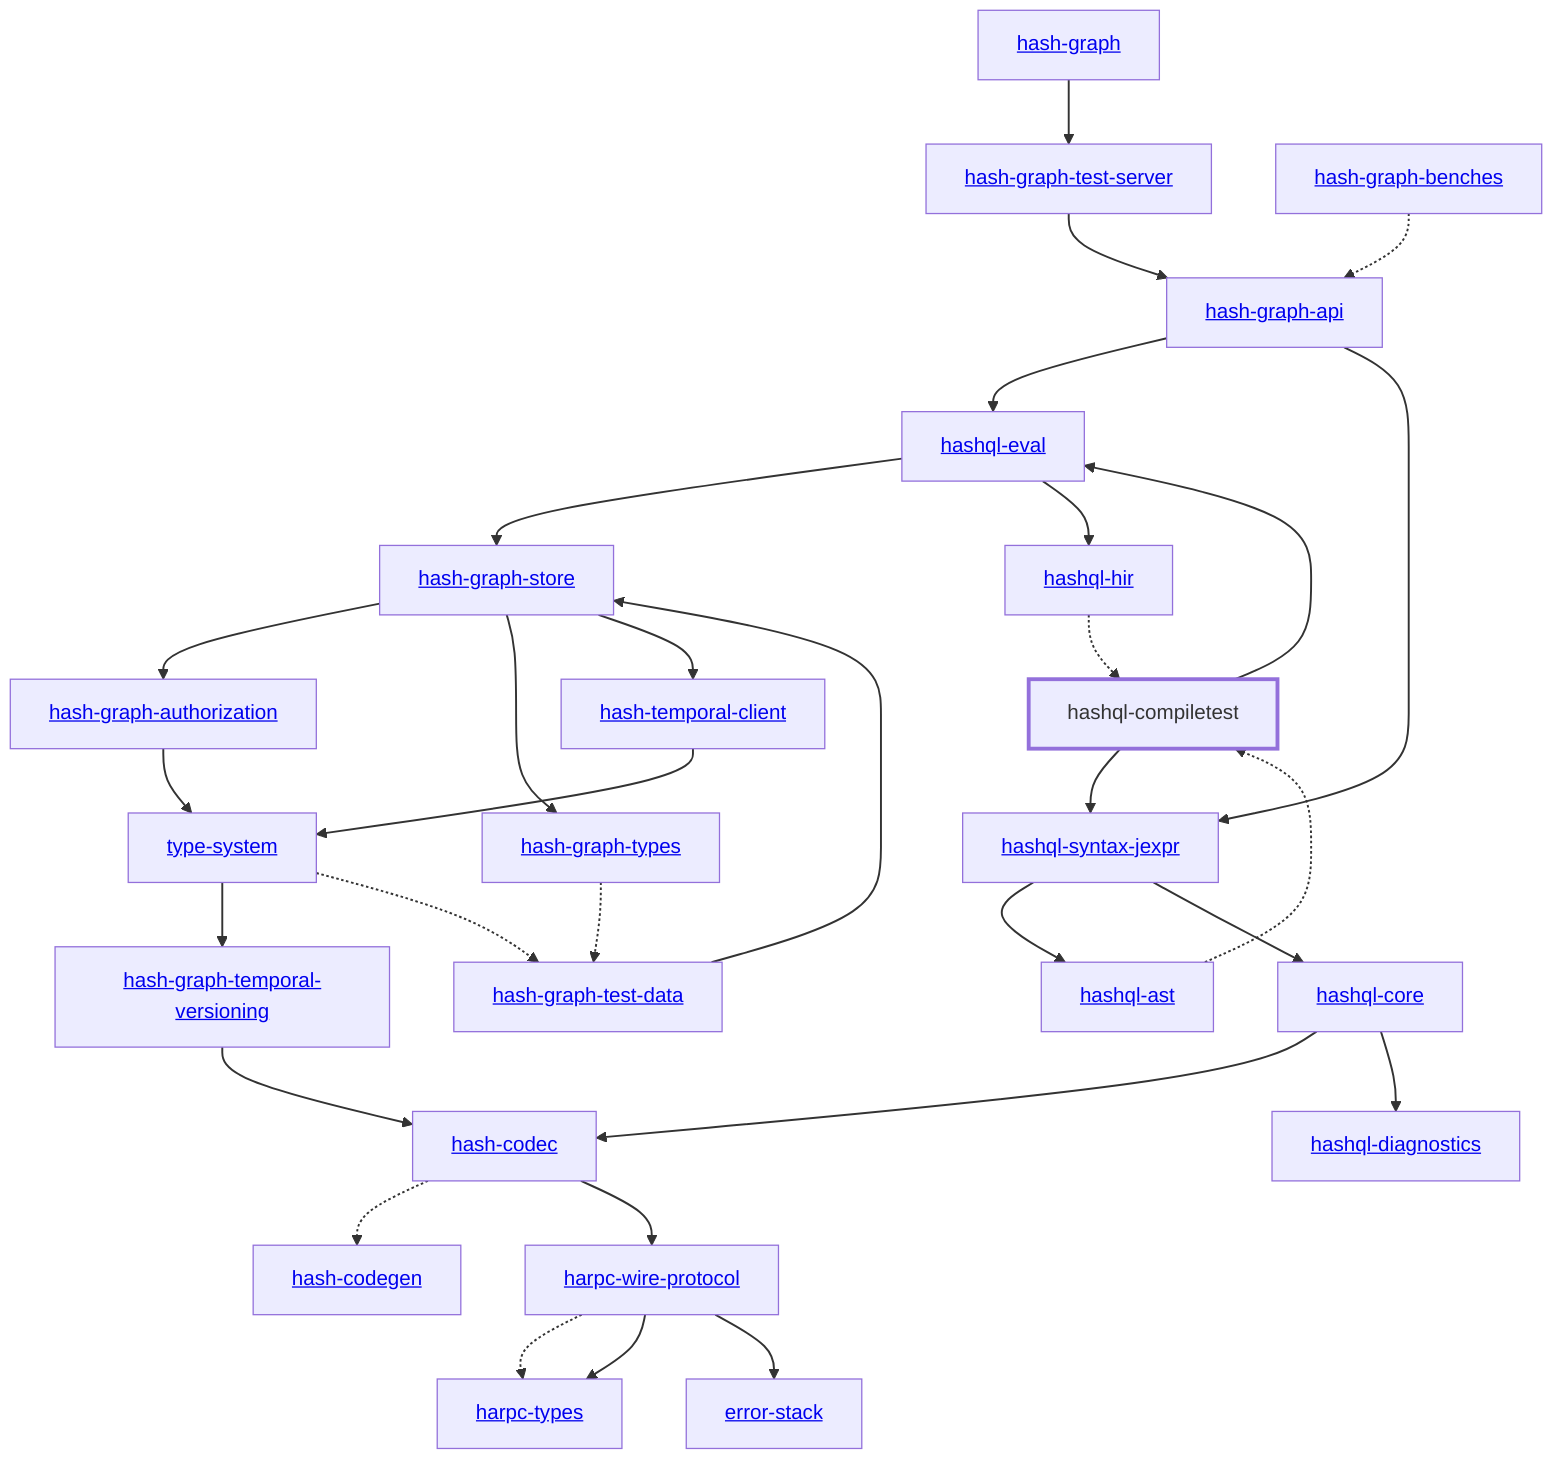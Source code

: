 graph TD
    linkStyle default stroke-width:1.5px
    classDef default stroke-width:1px
    classDef root stroke-width:3px
    classDef dev stroke-width:1px
    classDef build stroke-width:1px
    %% Legend
    %% --> : Normal dependency
    %% -.-> : Dev dependency
    %% ---> : Build dependency
    0[<a href="../hash_graph/index.html">hash-graph</a>]
    1[<a href="../type_system/index.html">type-system</a>]
    2[<a href="../hash_codec/index.html">hash-codec</a>]
    3[<a href="../hash_codegen/index.html">hash-codegen</a>]
    4[<a href="../hash_graph_api/index.html">hash-graph-api</a>]
    5[<a href="../hash_graph_authorization/index.html">hash-graph-authorization</a>]
    6[<a href="../hash_graph_store/index.html">hash-graph-store</a>]
    7[<a href="../hash_graph_temporal_versioning/index.html">hash-graph-temporal-versioning</a>]
    8[<a href="../hash_graph_test_server/index.html">hash-graph-test-server</a>]
    9[<a href="../hash_graph_types/index.html">hash-graph-types</a>]
    10[<a href="../harpc_types/index.html">harpc-types</a>]
    11[<a href="../harpc_wire_protocol/index.html">harpc-wire-protocol</a>]
    12[<a href="../hashql_ast/index.html">hashql-ast</a>]
    13[hashql-compiletest]
    class 13 root
    14[<a href="../hashql_core/index.html">hashql-core</a>]
    15[<a href="../hashql_diagnostics/index.html">hashql-diagnostics</a>]
    16[<a href="../hashql_eval/index.html">hashql-eval</a>]
    17[<a href="../hashql_hir/index.html">hashql-hir</a>]
    18[<a href="../hashql_syntax_jexpr/index.html">hashql-syntax-jexpr</a>]
    19[<a href="../hash_temporal_client/index.html">hash-temporal-client</a>]
    20[<a href="../error_stack/index.html">error-stack</a>]
    21[<a href="../hash_graph_benches/index.html">hash-graph-benches</a>]
    22[<a href="../hash_graph_test_data/index.html">hash-graph-test-data</a>]
    0 --> 8
    1 --> 7
    1 -.-> 22
    2 -.-> 3
    2 --> 11
    4 --> 16
    4 --> 18
    5 --> 1
    6 --> 5
    6 --> 9
    6 --> 19
    7 --> 2
    8 --> 4
    9 -.-> 22
    11 -.-> 10
    11 --> 10
    11 --> 20
    12 -.-> 13
    13 --> 16
    13 --> 18
    14 --> 2
    14 --> 15
    16 --> 6
    16 --> 17
    17 -.-> 13
    18 --> 12
    18 --> 14
    19 --> 1
    21 -.-> 4
    22 --> 6
